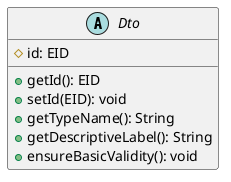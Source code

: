 @startuml

    abstract class Dto [[Dto.html]] {
        #id: EID
        +getId(): EID
        +setId(EID): void
        +getTypeName(): String
        +getDescriptiveLabel(): String
        +ensureBasicValidity(): void
    }

@enduml
